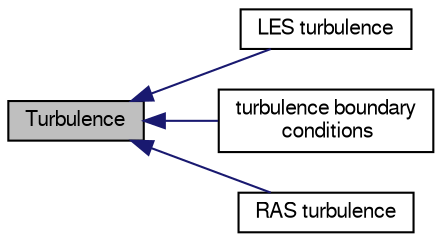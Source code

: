 digraph "Turbulence"
{
  bgcolor="transparent";
  edge [fontname="FreeSans",fontsize="10",labelfontname="FreeSans",labelfontsize="10"];
  node [fontname="FreeSans",fontsize="10",shape=record];
  rankdir=LR;
  Node2 [label="LES turbulence",height=0.2,width=0.4,color="black",URL="$a10361.html"];
  Node1 [label="turbulence boundary\l conditions",height=0.2,width=0.4,color="black",URL="$a10359.html"];
  Node3 [label="RAS turbulence",height=0.2,width=0.4,color="black",URL="$a10363.html"];
  Node0 [label="Turbulence",height=0.2,width=0.4,color="black", fillcolor="grey75", style="filled" fontcolor="black"];
  Node0->Node1 [shape=plaintext, color="midnightblue", dir="back", style="solid"];
  Node0->Node2 [shape=plaintext, color="midnightblue", dir="back", style="solid"];
  Node0->Node3 [shape=plaintext, color="midnightblue", dir="back", style="solid"];
}

